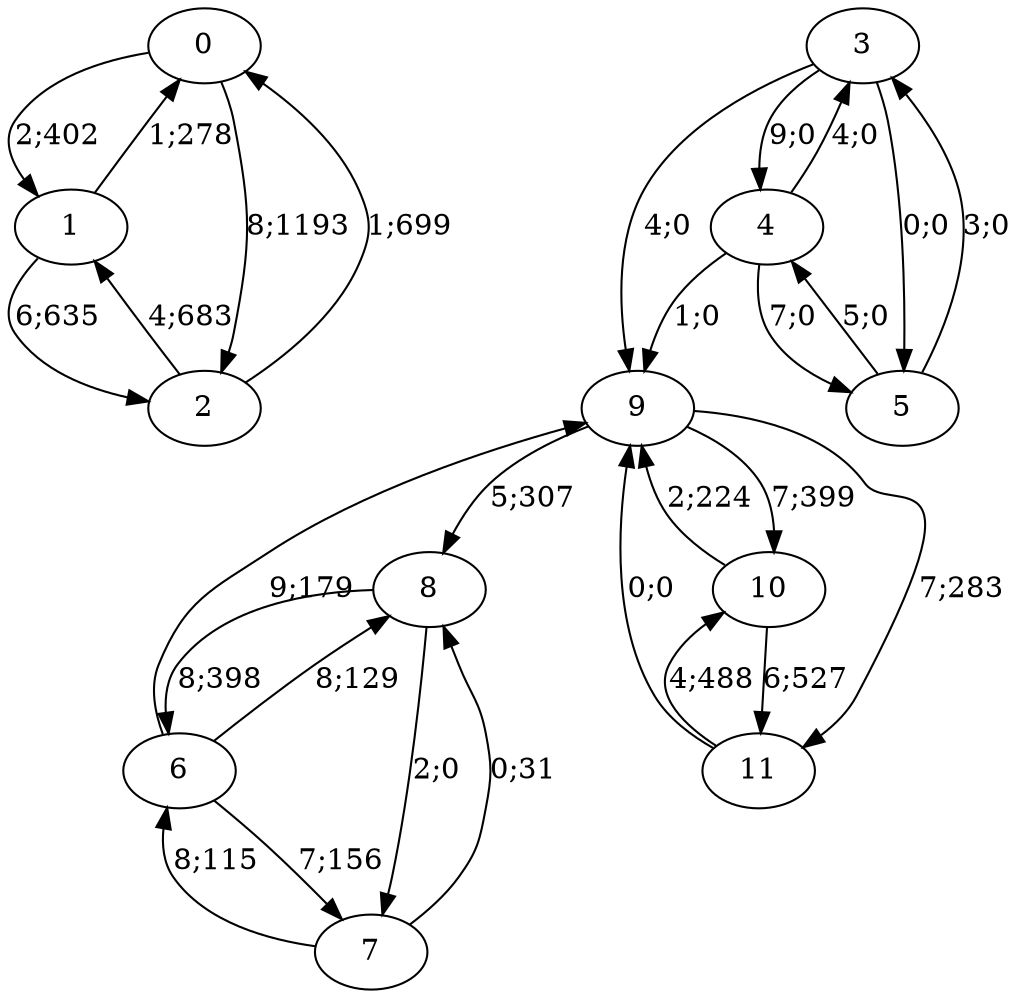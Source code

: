 digraph graph9950 {


0 -> 1 [color=black,label="2;402"]
0 -> 2 [color=black,label="8;1193"]


1 -> 0 [color=black,label="1;278"]
1 -> 2 [color=black,label="6;635"]


2 -> 0 [color=black,label="1;699"]
2 -> 1 [color=black,label="4;683"]






































9 -> 8 [color=black,label="5;307"]
9 -> 10 [color=black,label="7;399"]
9 -> 11 [color=black,label="7;283"]


10 -> 9 [color=black,label="2;224"]
10 -> 11 [color=black,label="6;527"]


11 -> 9 [color=black,label="0;0"]
11 -> 10 [color=black,label="4;488"]














6 -> 9 [color=black,label="9;179"]
6 -> 7 [color=black,label="7;156"]
6 -> 8 [color=black,label="8;129"]


7 -> 6 [color=black,label="8;115"]
7 -> 8 [color=black,label="0;31"]


8 -> 6 [color=black,label="8;398"]
8 -> 7 [color=black,label="2;0"]














3 -> 9 [color=black,label="4;0"]
3 -> 4 [color=black,label="9;0"]
3 -> 5 [color=black,label="0;0"]


4 -> 9 [color=black,label="1;0"]
4 -> 3 [color=black,label="4;0"]
4 -> 5 [color=black,label="7;0"]


5 -> 3 [color=black,label="3;0"]
5 -> 4 [color=black,label="5;0"]













}